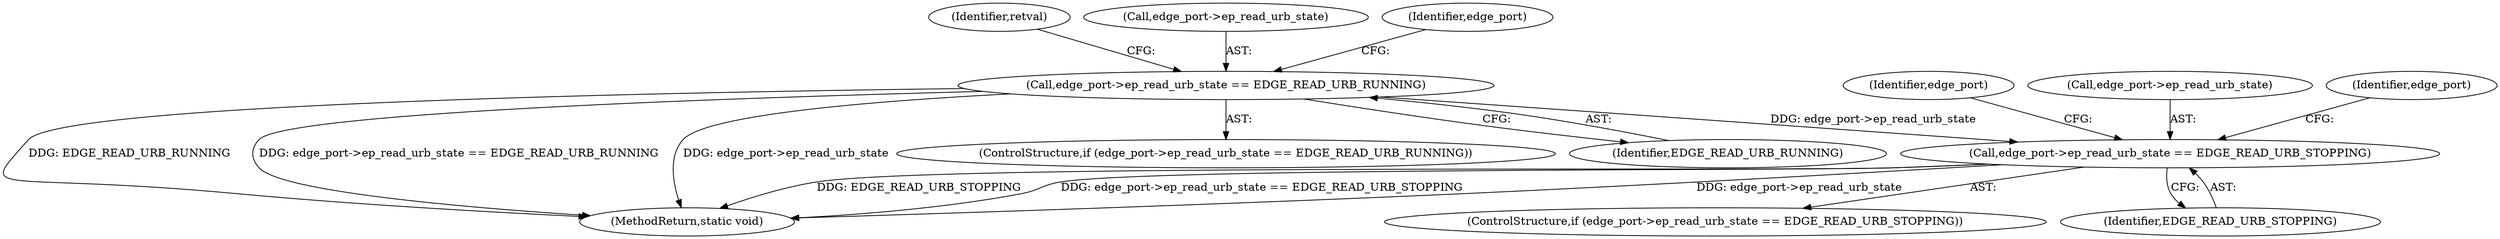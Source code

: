 digraph "0_linux_654b404f2a222f918af9b0cd18ad469d0c941a8e@API" {
"1000294" [label="(Call,edge_port->ep_read_urb_state == EDGE_READ_URB_STOPPING)"];
"1000282" [label="(Call,edge_port->ep_read_urb_state == EDGE_READ_URB_RUNNING)"];
"1000288" [label="(Identifier,retval)"];
"1000293" [label="(ControlStructure,if (edge_port->ep_read_urb_state == EDGE_READ_URB_STOPPING))"];
"1000294" [label="(Call,edge_port->ep_read_urb_state == EDGE_READ_URB_STOPPING)"];
"1000307" [label="(Identifier,edge_port)"];
"1000281" [label="(ControlStructure,if (edge_port->ep_read_urb_state == EDGE_READ_URB_RUNNING))"];
"1000283" [label="(Call,edge_port->ep_read_urb_state)"];
"1000282" [label="(Call,edge_port->ep_read_urb_state == EDGE_READ_URB_RUNNING)"];
"1000296" [label="(Identifier,edge_port)"];
"1000298" [label="(Identifier,EDGE_READ_URB_STOPPING)"];
"1000286" [label="(Identifier,EDGE_READ_URB_RUNNING)"];
"1000295" [label="(Call,edge_port->ep_read_urb_state)"];
"1000301" [label="(Identifier,edge_port)"];
"1000316" [label="(MethodReturn,static void)"];
"1000294" -> "1000293"  [label="AST: "];
"1000294" -> "1000298"  [label="CFG: "];
"1000295" -> "1000294"  [label="AST: "];
"1000298" -> "1000294"  [label="AST: "];
"1000301" -> "1000294"  [label="CFG: "];
"1000307" -> "1000294"  [label="CFG: "];
"1000294" -> "1000316"  [label="DDG: EDGE_READ_URB_STOPPING"];
"1000294" -> "1000316"  [label="DDG: edge_port->ep_read_urb_state == EDGE_READ_URB_STOPPING"];
"1000294" -> "1000316"  [label="DDG: edge_port->ep_read_urb_state"];
"1000282" -> "1000294"  [label="DDG: edge_port->ep_read_urb_state"];
"1000282" -> "1000281"  [label="AST: "];
"1000282" -> "1000286"  [label="CFG: "];
"1000283" -> "1000282"  [label="AST: "];
"1000286" -> "1000282"  [label="AST: "];
"1000288" -> "1000282"  [label="CFG: "];
"1000296" -> "1000282"  [label="CFG: "];
"1000282" -> "1000316"  [label="DDG: EDGE_READ_URB_RUNNING"];
"1000282" -> "1000316"  [label="DDG: edge_port->ep_read_urb_state == EDGE_READ_URB_RUNNING"];
"1000282" -> "1000316"  [label="DDG: edge_port->ep_read_urb_state"];
}
